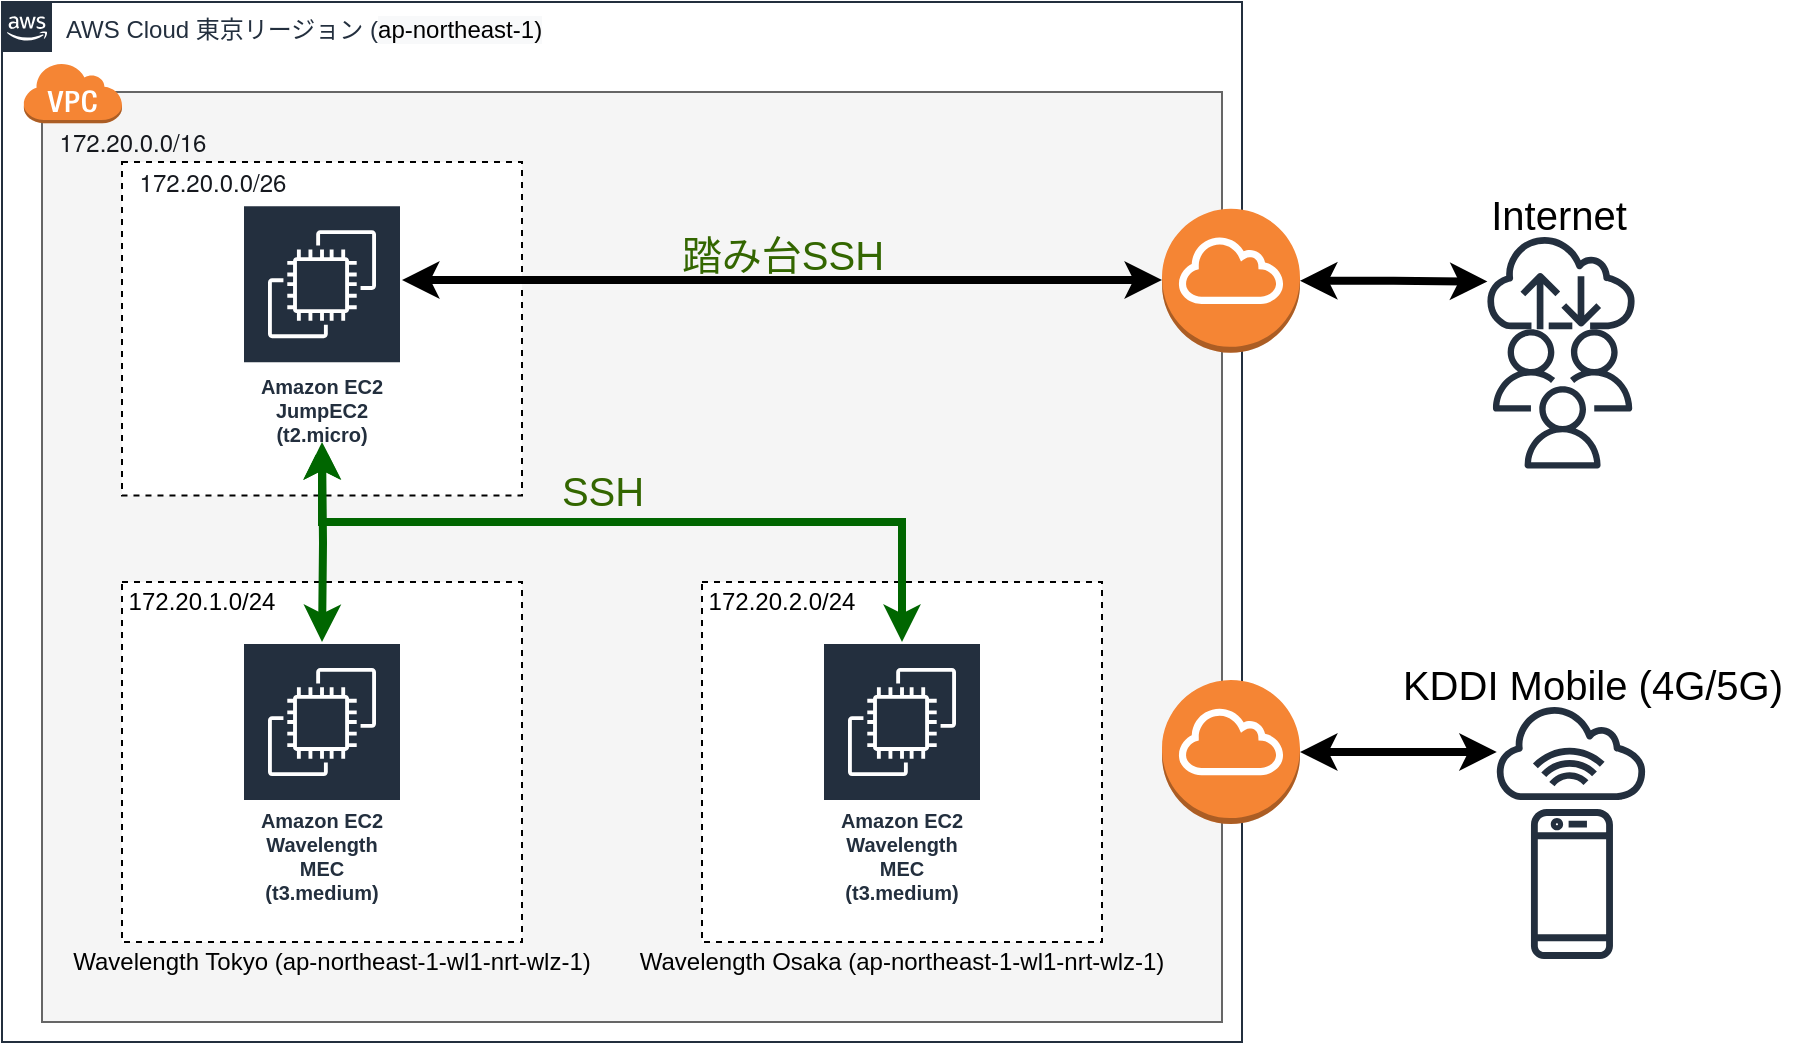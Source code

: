 <mxfile version="14.8.0" type="device"><diagram id="Ht1M8jgEwFfnCIfOTk4-" name="Page-1"><mxGraphModel dx="1008" dy="554" grid="1" gridSize="10" guides="1" tooltips="1" connect="1" arrows="1" fold="1" page="1" pageScale="1" pageWidth="1169" pageHeight="827" math="0" shadow="0"><root><mxCell id="0"/><mxCell id="1" parent="0"/><mxCell id="UEzPUAAOIrF-is8g5C7q-74" value="AWS Cloud 東京リージョン (&lt;span style=&quot;color: rgb(0 , 0 , 0) ; font-family: &amp;#34;helvetica&amp;#34; ; background-color: rgb(248 , 249 , 250)&quot;&gt;ap-northeast-1)&lt;/span&gt;" style="points=[[0,0],[0.25,0],[0.5,0],[0.75,0],[1,0],[1,0.25],[1,0.5],[1,0.75],[1,1],[0.75,1],[0.5,1],[0.25,1],[0,1],[0,0.75],[0,0.5],[0,0.25]];outlineConnect=0;gradientColor=none;html=1;whiteSpace=wrap;fontSize=12;fontStyle=0;shape=mxgraph.aws4.group;grIcon=mxgraph.aws4.group_aws_cloud_alt;strokeColor=#232F3E;fillColor=none;verticalAlign=top;align=left;spacingLeft=30;fontColor=#232F3E;dashed=0;labelBackgroundColor=#ffffff;" parent="1" vertex="1"><mxGeometry x="50" y="180" width="620" height="520" as="geometry"/></mxCell><mxCell id="hc3WYG9C1h73EUAfp81n-17" value="" style="rounded=0;whiteSpace=wrap;html=1;fillColor=#f5f5f5;strokeColor=#666666;fontColor=#333333;" parent="1" vertex="1"><mxGeometry x="70" y="225" width="590" height="465" as="geometry"/></mxCell><mxCell id="hc3WYG9C1h73EUAfp81n-19" value="" style="group" parent="1" vertex="1" connectable="0"><mxGeometry x="400" y="470" width="200" height="180" as="geometry"/></mxCell><mxCell id="hc3WYG9C1h73EUAfp81n-20" value="" style="rounded=0;whiteSpace=wrap;html=1;labelBackgroundColor=none;dashed=1;" parent="hc3WYG9C1h73EUAfp81n-19" vertex="1"><mxGeometry width="200" height="180" as="geometry"/></mxCell><mxCell id="hc3WYG9C1h73EUAfp81n-21" value="Amazon EC2&lt;br&gt;Wavelength MEC&lt;br&gt;(t3.medium)" style="outlineConnect=0;fontColor=#232F3E;gradientColor=none;strokeColor=#ffffff;fillColor=#232F3E;dashed=0;verticalLabelPosition=middle;verticalAlign=bottom;align=center;html=1;whiteSpace=wrap;fontSize=10;fontStyle=1;spacing=3;shape=mxgraph.aws4.productIcon;prIcon=mxgraph.aws4.ec2;" parent="hc3WYG9C1h73EUAfp81n-19" vertex="1"><mxGeometry x="60" y="30" width="80" height="135" as="geometry"/></mxCell><mxCell id="hc3WYG9C1h73EUAfp81n-37" value="172.20.2.0/24" style="text;html=1;strokeColor=none;fillColor=none;align=center;verticalAlign=middle;whiteSpace=wrap;rounded=0;" parent="hc3WYG9C1h73EUAfp81n-19" vertex="1"><mxGeometry width="80" height="20" as="geometry"/></mxCell><mxCell id="hc3WYG9C1h73EUAfp81n-40" value="" style="rounded=0;whiteSpace=wrap;html=1;labelBackgroundColor=none;dashed=1;" parent="1" vertex="1"><mxGeometry x="110" y="260" width="200" height="166.74" as="geometry"/></mxCell><mxCell id="hc3WYG9C1h73EUAfp81n-5" value="Wavelength Tokyo (ap-northeast-1-wl1-nrt-wlz-1)" style="text;html=1;strokeColor=none;fillColor=none;align=center;verticalAlign=middle;whiteSpace=wrap;rounded=0;" parent="1" vertex="1"><mxGeometry x="70" y="650" width="290" height="20" as="geometry"/></mxCell><mxCell id="hc3WYG9C1h73EUAfp81n-6" value="Wavelength Osaka (ap-northeast-1-wl1-nrt-wlz-1)" style="text;html=1;strokeColor=none;fillColor=none;align=center;verticalAlign=middle;whiteSpace=wrap;rounded=0;" parent="1" vertex="1"><mxGeometry x="355" y="650" width="290" height="20" as="geometry"/></mxCell><mxCell id="hc3WYG9C1h73EUAfp81n-32" style="edgeStyle=orthogonalEdgeStyle;rounded=0;orthogonalLoop=1;jettySize=auto;html=1;startArrow=classic;startFill=1;strokeWidth=4;strokeColor=#006600;" parent="1" target="hc3WYG9C1h73EUAfp81n-21" edge="1"><mxGeometry relative="1" as="geometry"><mxPoint x="210" y="400" as="sourcePoint"/><Array as="points"><mxPoint x="210" y="440"/><mxPoint x="500" y="440"/></Array></mxGeometry></mxCell><mxCell id="hc3WYG9C1h73EUAfp81n-34" style="edgeStyle=orthogonalEdgeStyle;rounded=0;orthogonalLoop=1;jettySize=auto;html=1;startArrow=classic;startFill=1;strokeWidth=4;" parent="1" source="hc3WYG9C1h73EUAfp81n-9" target="hc3WYG9C1h73EUAfp81n-11" edge="1"><mxGeometry relative="1" as="geometry"><Array as="points"><mxPoint x="350" y="319"/><mxPoint x="350" y="319"/></Array></mxGeometry></mxCell><mxCell id="hc3WYG9C1h73EUAfp81n-9" value="Amazon EC2&lt;br&gt;&lt;div&gt;JumpEC2&lt;/div&gt;&lt;div&gt;(t2.micro)&lt;/div&gt;" style="outlineConnect=0;fontColor=#232F3E;gradientColor=none;strokeColor=#ffffff;fillColor=#232F3E;dashed=0;verticalLabelPosition=middle;verticalAlign=bottom;align=center;html=1;whiteSpace=wrap;fontSize=10;fontStyle=1;spacing=3;shape=mxgraph.aws4.productIcon;prIcon=mxgraph.aws4.ec2;" parent="1" vertex="1"><mxGeometry x="170" y="281.08" width="80" height="125.18" as="geometry"/></mxCell><mxCell id="hc3WYG9C1h73EUAfp81n-27" style="edgeStyle=orthogonalEdgeStyle;rounded=0;orthogonalLoop=1;jettySize=auto;html=1;startArrow=classic;startFill=1;strokeWidth=4;" parent="1" source="hc3WYG9C1h73EUAfp81n-11" target="hc3WYG9C1h73EUAfp81n-22" edge="1"><mxGeometry relative="1" as="geometry"/></mxCell><mxCell id="hc3WYG9C1h73EUAfp81n-11" value="" style="outlineConnect=0;dashed=0;verticalLabelPosition=bottom;verticalAlign=top;align=center;html=1;shape=mxgraph.aws3.internet_gateway;fillColor=#F58534;gradientColor=none;" parent="1" vertex="1"><mxGeometry x="630" y="283.38" width="69" height="72" as="geometry"/></mxCell><mxCell id="hc3WYG9C1h73EUAfp81n-16" value="" style="outlineConnect=0;dashed=0;verticalLabelPosition=bottom;verticalAlign=top;align=center;html=1;shape=mxgraph.aws3.virtual_private_cloud;fillColor=#F58534;gradientColor=none;" parent="1" vertex="1"><mxGeometry x="60.5" y="210.13" width="49.5" height="30.5" as="geometry"/></mxCell><mxCell id="hc3WYG9C1h73EUAfp81n-18" value="" style="group" parent="1" vertex="1" connectable="0"><mxGeometry x="110" y="470" width="200" height="180" as="geometry"/></mxCell><mxCell id="hc3WYG9C1h73EUAfp81n-2" value="" style="rounded=0;whiteSpace=wrap;html=1;labelBackgroundColor=none;dashed=1;" parent="hc3WYG9C1h73EUAfp81n-18" vertex="1"><mxGeometry width="200" height="180" as="geometry"/></mxCell><mxCell id="hc3WYG9C1h73EUAfp81n-7" value="Amazon EC2&lt;br&gt;Wavelength MEC&lt;br&gt;(t3.medium)" style="outlineConnect=0;fontColor=#232F3E;gradientColor=none;strokeColor=#ffffff;fillColor=#232F3E;dashed=0;verticalLabelPosition=middle;verticalAlign=bottom;align=center;html=1;whiteSpace=wrap;fontSize=10;fontStyle=1;spacing=3;shape=mxgraph.aws4.productIcon;prIcon=mxgraph.aws4.ec2;" parent="hc3WYG9C1h73EUAfp81n-18" vertex="1"><mxGeometry x="60" y="30" width="80" height="135" as="geometry"/></mxCell><mxCell id="hc3WYG9C1h73EUAfp81n-36" value="172.20.1.0/24" style="text;html=1;strokeColor=none;fillColor=none;align=center;verticalAlign=middle;whiteSpace=wrap;rounded=0;" parent="hc3WYG9C1h73EUAfp81n-18" vertex="1"><mxGeometry width="80" height="20" as="geometry"/></mxCell><mxCell id="hc3WYG9C1h73EUAfp81n-22" value="" style="outlineConnect=0;fontColor=#232F3E;gradientColor=none;fillColor=#232F3E;strokeColor=none;dashed=0;verticalLabelPosition=bottom;verticalAlign=top;align=center;html=1;fontSize=12;fontStyle=0;aspect=fixed;pointerEvents=1;shape=mxgraph.aws4.internet;" parent="1" vertex="1"><mxGeometry x="790.8" y="296" width="77.4" height="47.63" as="geometry"/></mxCell><mxCell id="hc3WYG9C1h73EUAfp81n-23" value="" style="outlineConnect=0;fontColor=#232F3E;gradientColor=none;fillColor=#232F3E;strokeColor=none;dashed=0;verticalLabelPosition=bottom;verticalAlign=top;align=center;html=1;fontSize=12;fontStyle=0;aspect=fixed;pointerEvents=1;shape=mxgraph.aws4.users;" parent="1" vertex="1"><mxGeometry x="795.48" y="343.63" width="69.63" height="69.63" as="geometry"/></mxCell><mxCell id="hc3WYG9C1h73EUAfp81n-24" value="" style="outlineConnect=0;fontColor=#232F3E;gradientColor=none;fillColor=#232F3E;strokeColor=none;dashed=0;verticalLabelPosition=bottom;verticalAlign=top;align=center;html=1;fontSize=12;fontStyle=0;aspect=fixed;pointerEvents=1;shape=mxgraph.aws4.internet_alt1;" parent="1" vertex="1"><mxGeometry x="795.48" y="531" width="78" height="48" as="geometry"/></mxCell><mxCell id="hc3WYG9C1h73EUAfp81n-25" value="" style="outlineConnect=0;fontColor=#232F3E;gradientColor=none;fillColor=#232F3E;strokeColor=none;dashed=0;verticalLabelPosition=bottom;verticalAlign=top;align=center;html=1;fontSize=12;fontStyle=0;aspect=fixed;pointerEvents=1;shape=mxgraph.aws4.mobile_client;" parent="1" vertex="1"><mxGeometry x="814.48" y="582" width="41" height="78" as="geometry"/></mxCell><mxCell id="hc3WYG9C1h73EUAfp81n-28" value="&lt;font style=&quot;font-size: 20px&quot;&gt;Internet&lt;/font&gt;" style="text;html=1;align=center;verticalAlign=middle;resizable=0;points=[];autosize=1;strokeColor=none;" parent="1" vertex="1"><mxGeometry x="788.2" y="276" width="80" height="20" as="geometry"/></mxCell><mxCell id="hc3WYG9C1h73EUAfp81n-30" style="edgeStyle=orthogonalEdgeStyle;rounded=0;orthogonalLoop=1;jettySize=auto;html=1;startArrow=classic;startFill=1;strokeWidth=4;" parent="1" source="hc3WYG9C1h73EUAfp81n-29" target="hc3WYG9C1h73EUAfp81n-24" edge="1"><mxGeometry relative="1" as="geometry"/></mxCell><mxCell id="hc3WYG9C1h73EUAfp81n-29" value="" style="outlineConnect=0;dashed=0;verticalLabelPosition=bottom;verticalAlign=top;align=center;html=1;shape=mxgraph.aws3.internet_gateway;fillColor=#F58534;gradientColor=none;" parent="1" vertex="1"><mxGeometry x="630" y="519" width="69" height="72" as="geometry"/></mxCell><mxCell id="hc3WYG9C1h73EUAfp81n-31" style="edgeStyle=orthogonalEdgeStyle;rounded=0;orthogonalLoop=1;jettySize=auto;html=1;startArrow=classic;startFill=1;strokeWidth=4;strokeColor=#006600;" parent="1" target="hc3WYG9C1h73EUAfp81n-7" edge="1"><mxGeometry relative="1" as="geometry"><mxPoint x="210" y="400" as="sourcePoint"/></mxGeometry></mxCell><mxCell id="hc3WYG9C1h73EUAfp81n-33" value="&lt;font style=&quot;font-size: 20px&quot; color=&quot;#336600&quot;&gt;SSH&lt;/font&gt;" style="text;html=1;align=center;verticalAlign=middle;resizable=0;points=[];autosize=1;strokeColor=none;" parent="1" vertex="1"><mxGeometry x="320" y="413.74" width="60" height="20" as="geometry"/></mxCell><mxCell id="hc3WYG9C1h73EUAfp81n-35" value="&lt;font style=&quot;font-size: 20px&quot;&gt;KDDI Mobile (4G/5G)&lt;/font&gt;" style="text;html=1;align=center;verticalAlign=middle;resizable=0;points=[];autosize=1;strokeColor=none;" parent="1" vertex="1"><mxGeometry x="740" y="511" width="210" height="20" as="geometry"/></mxCell><mxCell id="hc3WYG9C1h73EUAfp81n-39" value="&lt;span style=&quot;color: rgb(22 , 25 , 31) ; font-family: &amp;#34;amazon ember&amp;#34; , &amp;#34;helvetica neue&amp;#34; , &amp;#34;roboto&amp;#34; , &amp;#34;arial&amp;#34; , sans-serif&quot;&gt;&lt;font style=&quot;font-size: 12px&quot;&gt;172.20.0.0/26&lt;/font&gt;&lt;/span&gt;" style="text;html=1;align=center;verticalAlign=middle;resizable=0;points=[];autosize=1;strokeColor=none;" parent="1" vertex="1"><mxGeometry x="110" y="260" width="90" height="20" as="geometry"/></mxCell><mxCell id="hc3WYG9C1h73EUAfp81n-42" value="&lt;font style=&quot;font-size: 20px&quot; color=&quot;#336600&quot;&gt;踏み台SSH&lt;/font&gt;" style="text;html=1;align=center;verticalAlign=middle;resizable=0;points=[];autosize=1;strokeColor=none;" parent="1" vertex="1"><mxGeometry x="380" y="296" width="120" height="20" as="geometry"/></mxCell><mxCell id="NI2cN3AJ1d7UgeEeVjsa-1" value="&lt;span style=&quot;color: rgb(22 , 25 , 31) ; font-family: &amp;#34;amazon ember&amp;#34; , &amp;#34;helvetica neue&amp;#34; , &amp;#34;roboto&amp;#34; , &amp;#34;arial&amp;#34; , sans-serif&quot;&gt;&lt;font style=&quot;font-size: 12px&quot;&gt;172.20.0.0/16&lt;/font&gt;&lt;/span&gt;" style="text;html=1;align=center;verticalAlign=middle;resizable=0;points=[];autosize=1;strokeColor=none;" vertex="1" parent="1"><mxGeometry x="70" y="240" width="90" height="20" as="geometry"/></mxCell></root></mxGraphModel></diagram></mxfile>